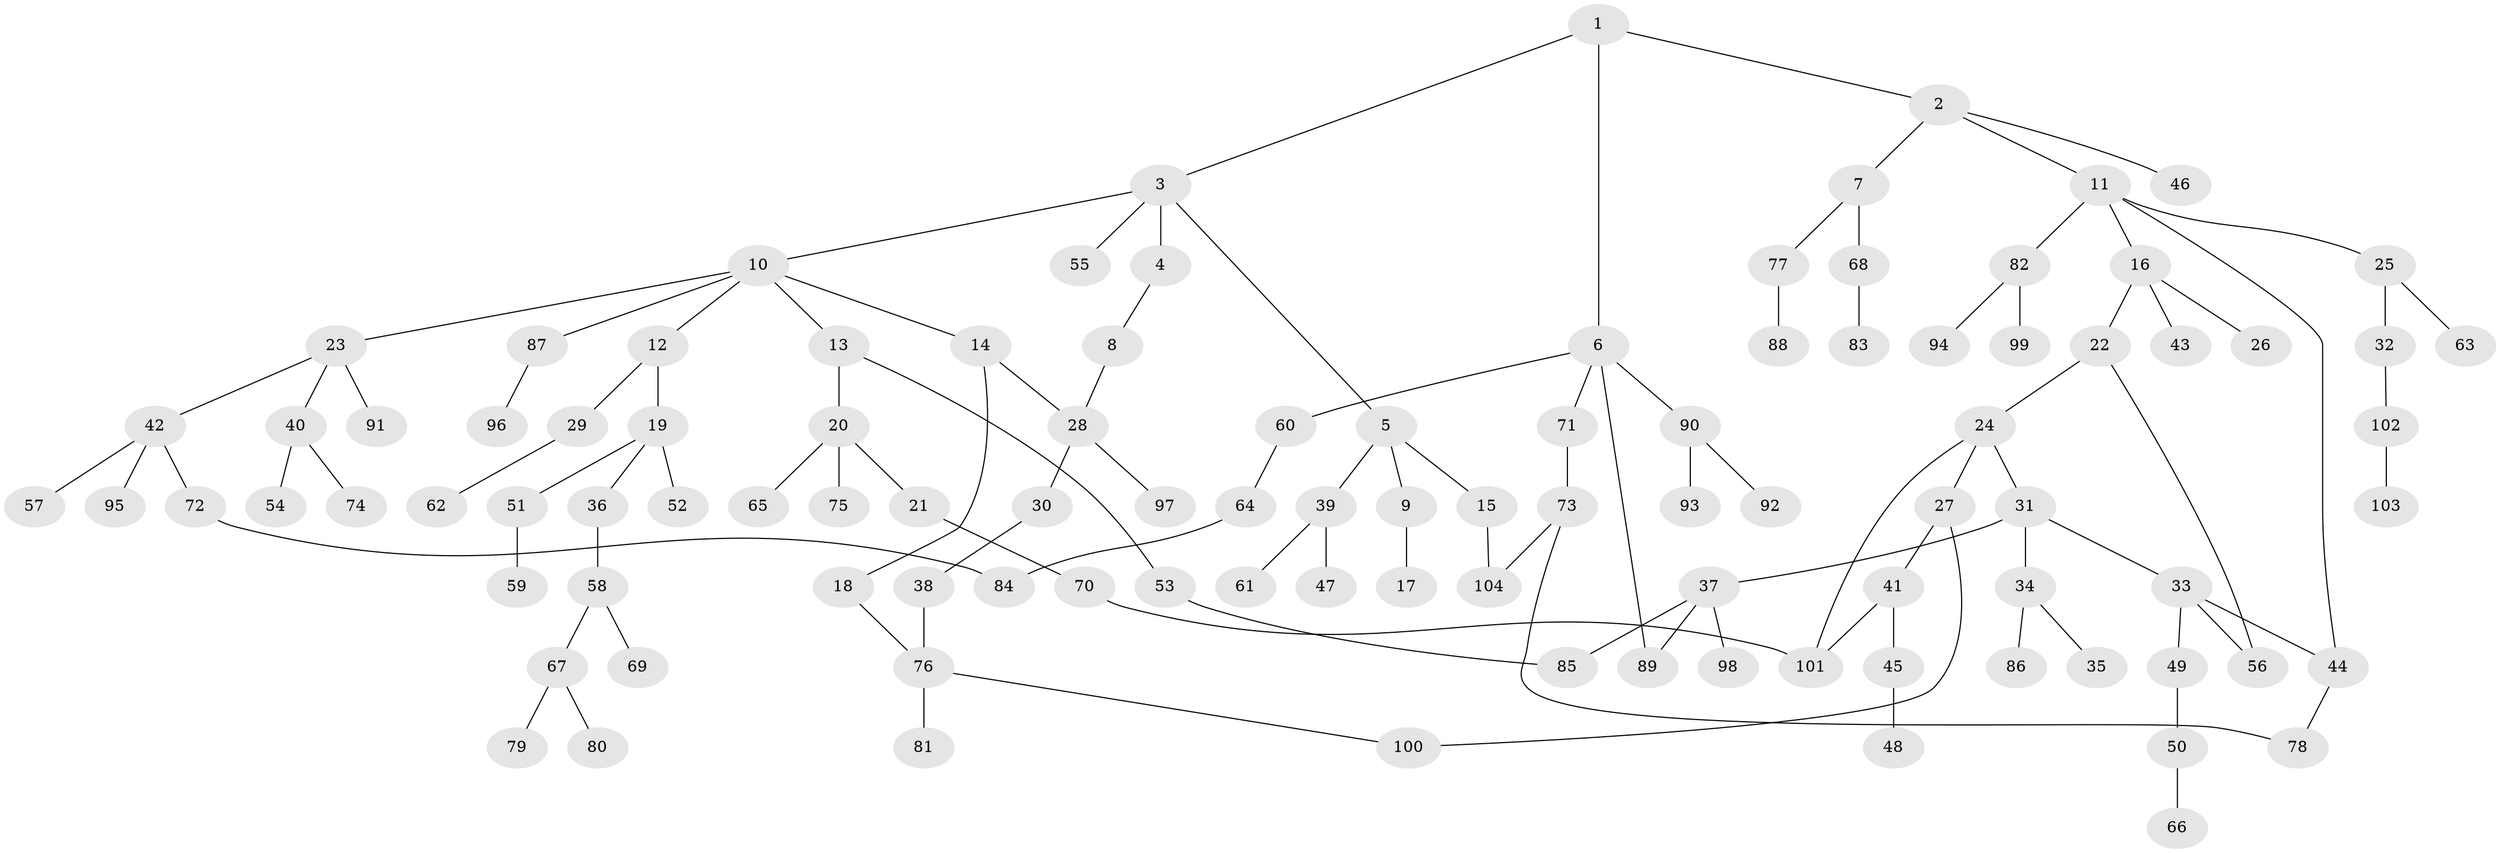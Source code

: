 // Generated by graph-tools (version 1.1) at 2025/13/03/09/25 04:13:28]
// undirected, 104 vertices, 115 edges
graph export_dot {
graph [start="1"]
  node [color=gray90,style=filled];
  1;
  2;
  3;
  4;
  5;
  6;
  7;
  8;
  9;
  10;
  11;
  12;
  13;
  14;
  15;
  16;
  17;
  18;
  19;
  20;
  21;
  22;
  23;
  24;
  25;
  26;
  27;
  28;
  29;
  30;
  31;
  32;
  33;
  34;
  35;
  36;
  37;
  38;
  39;
  40;
  41;
  42;
  43;
  44;
  45;
  46;
  47;
  48;
  49;
  50;
  51;
  52;
  53;
  54;
  55;
  56;
  57;
  58;
  59;
  60;
  61;
  62;
  63;
  64;
  65;
  66;
  67;
  68;
  69;
  70;
  71;
  72;
  73;
  74;
  75;
  76;
  77;
  78;
  79;
  80;
  81;
  82;
  83;
  84;
  85;
  86;
  87;
  88;
  89;
  90;
  91;
  92;
  93;
  94;
  95;
  96;
  97;
  98;
  99;
  100;
  101;
  102;
  103;
  104;
  1 -- 2;
  1 -- 3;
  1 -- 6;
  2 -- 7;
  2 -- 11;
  2 -- 46;
  3 -- 4;
  3 -- 5;
  3 -- 10;
  3 -- 55;
  4 -- 8;
  5 -- 9;
  5 -- 15;
  5 -- 39;
  6 -- 60;
  6 -- 71;
  6 -- 89;
  6 -- 90;
  7 -- 68;
  7 -- 77;
  8 -- 28;
  9 -- 17;
  10 -- 12;
  10 -- 13;
  10 -- 14;
  10 -- 23;
  10 -- 87;
  11 -- 16;
  11 -- 25;
  11 -- 44;
  11 -- 82;
  12 -- 19;
  12 -- 29;
  13 -- 20;
  13 -- 53;
  14 -- 18;
  14 -- 28;
  15 -- 104;
  16 -- 22;
  16 -- 26;
  16 -- 43;
  18 -- 76;
  19 -- 36;
  19 -- 51;
  19 -- 52;
  20 -- 21;
  20 -- 65;
  20 -- 75;
  21 -- 70;
  22 -- 24;
  22 -- 56;
  23 -- 40;
  23 -- 42;
  23 -- 91;
  24 -- 27;
  24 -- 31;
  24 -- 101;
  25 -- 32;
  25 -- 63;
  27 -- 41;
  27 -- 100;
  28 -- 30;
  28 -- 97;
  29 -- 62;
  30 -- 38;
  31 -- 33;
  31 -- 34;
  31 -- 37;
  32 -- 102;
  33 -- 49;
  33 -- 56;
  33 -- 44;
  34 -- 35;
  34 -- 86;
  36 -- 58;
  37 -- 98;
  37 -- 89;
  37 -- 85;
  38 -- 76;
  39 -- 47;
  39 -- 61;
  40 -- 54;
  40 -- 74;
  41 -- 45;
  41 -- 101;
  42 -- 57;
  42 -- 72;
  42 -- 95;
  44 -- 78;
  45 -- 48;
  49 -- 50;
  50 -- 66;
  51 -- 59;
  53 -- 85;
  58 -- 67;
  58 -- 69;
  60 -- 64;
  64 -- 84;
  67 -- 79;
  67 -- 80;
  68 -- 83;
  70 -- 101;
  71 -- 73;
  72 -- 84;
  73 -- 78;
  73 -- 104;
  76 -- 81;
  76 -- 100;
  77 -- 88;
  82 -- 94;
  82 -- 99;
  87 -- 96;
  90 -- 92;
  90 -- 93;
  102 -- 103;
}
